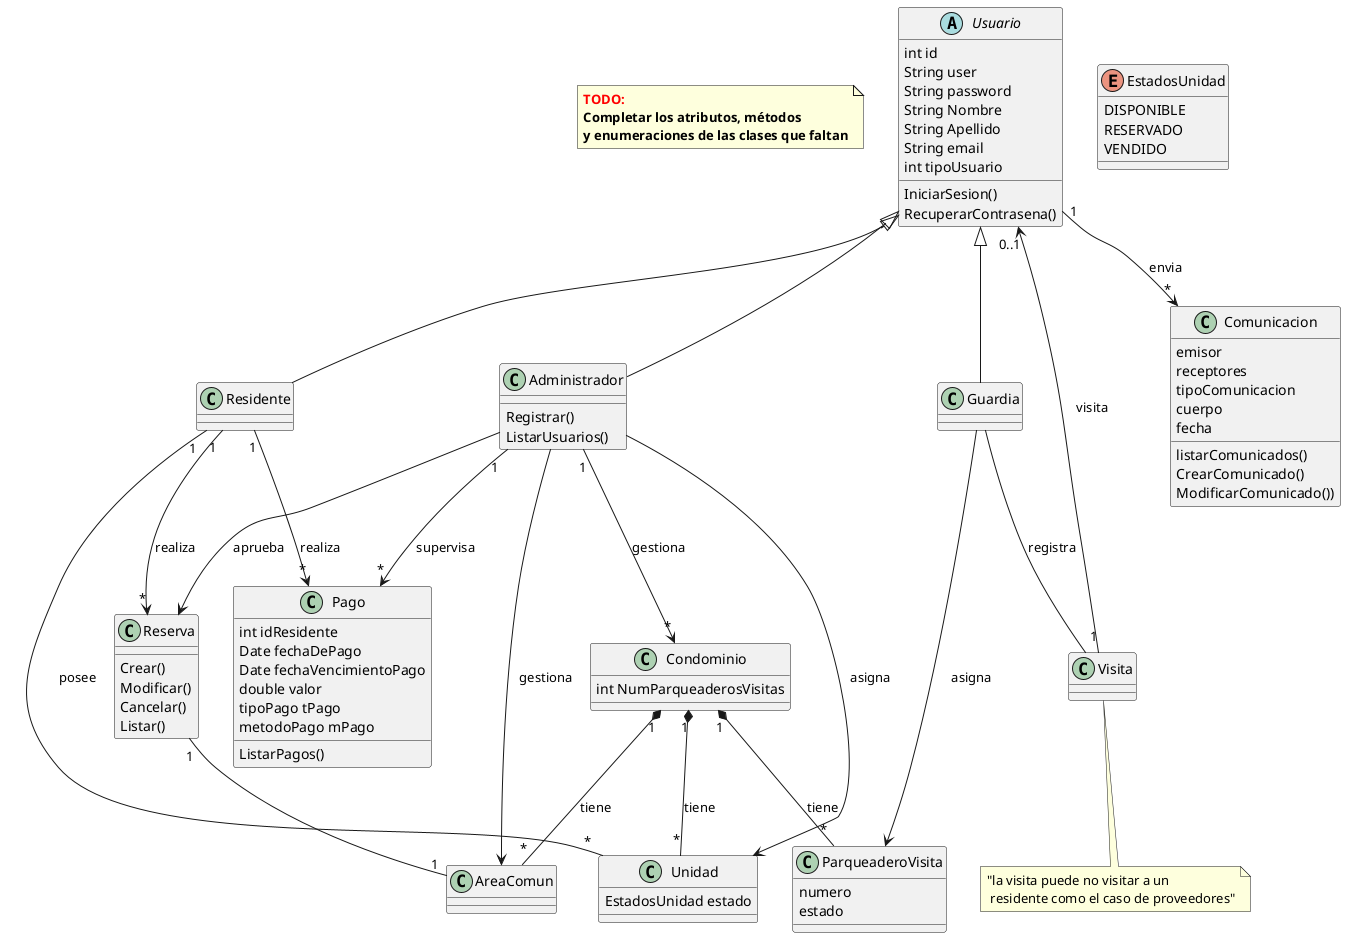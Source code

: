 @startuml
'https://plantuml.com/class-diagram
note as N1
    <b><color: Red>TODO:
    <b>Completar los atributos, métodos
    <b>y enumeraciones de las clases que faltan
end note
abstract class Usuario
{
    {field} int id
    {field} String user
    {field} String password
    {field} String Nombre
    {field} String Apellido
    {field} String email
    {field} int tipoUsuario
    {method} IniciarSesion()
    {method} RecuperarContrasena()
}
class Administrador 
{
    {method} Registrar()
    {method} ListarUsuarios()
}
class Residente
class Guardia
class Condominio
{
    int NumParqueaderosVisitas
}
class Unidad
{
    {field} EstadosUnidad estado
}
' enumeración de estados: disponible, reservado, vendido
enum EstadosUnidad {
 DISPONIBLE
 RESERVADO
 VENDIDO
}
class Reserva{
    {method} Crear()
    {method} Modificar()
    {method} Cancelar()
    {method} Listar()
}
class AreaComun
class Visita
note bottom: "la visita puede no visitar a un \n residente como el caso de proveedores"

class Pago
{
    {field} int idResidente
    {field} Date fechaDePago
    {field} Date fechaVencimientoPago
    {field} double valor
    {field} tipoPago tPago
    ' enum alicuota o extraordinaria
    {field} metodoPago mPago
    ' enum metodoPago: efectivo, tarjetas de crédito,
    'tarjetas de débito o transferencia
    {method} ListarPagos()
    ' crear pago....
}



class ParqueaderoVisita
{
    {field} numero
    {field} estado
    ' enumeración de estados: disponible u ocupado
}

class Comunicacion
{
    {field} emisor
    {field} receptores
    {field} tipoComunicacion
    'enumeración tipoComunicacion:
    'alerta, directo, anuncio, visita, reservas, pagos
    {field} cuerpo
    {field} fecha
    {method} listarComunicados()
    {method} CrearComunicado()
    {method} ModificarComunicado())
}

Usuario <|-- Administrador
Usuario <|-- Residente
Usuario <|-- Guardia
Administrador "1"--> "*" Condominio: gestiona
Administrador --> AreaComun: gestiona
Administrador --> Reserva: aprueba
Residente "1"-- "*"Unidad: posee
Condominio "1" *-- "*"Unidad: tiene
Condominio "1"*-- "*"AreaComun: tiene
Condominio "1"*-- "*"ParqueaderoVisita: tiene
Guardia -- Visita: registra
Guardia --> ParqueaderoVisita: asigna
'Residente -- AreaComun
Reserva "1" -- "1" AreaComun
Usuario "0..1"<-- "1"Visita: visita
Residente "1" --> "*"Reserva: realiza
Residente "1" --> "*" Pago: realiza
Administrador --> Unidad: asigna
Usuario "1" --> "*" Comunicacion: envia
Administrador"1" --> "*"Pago: supervisa

'una enumeración para los tipos de unidades
@enduml